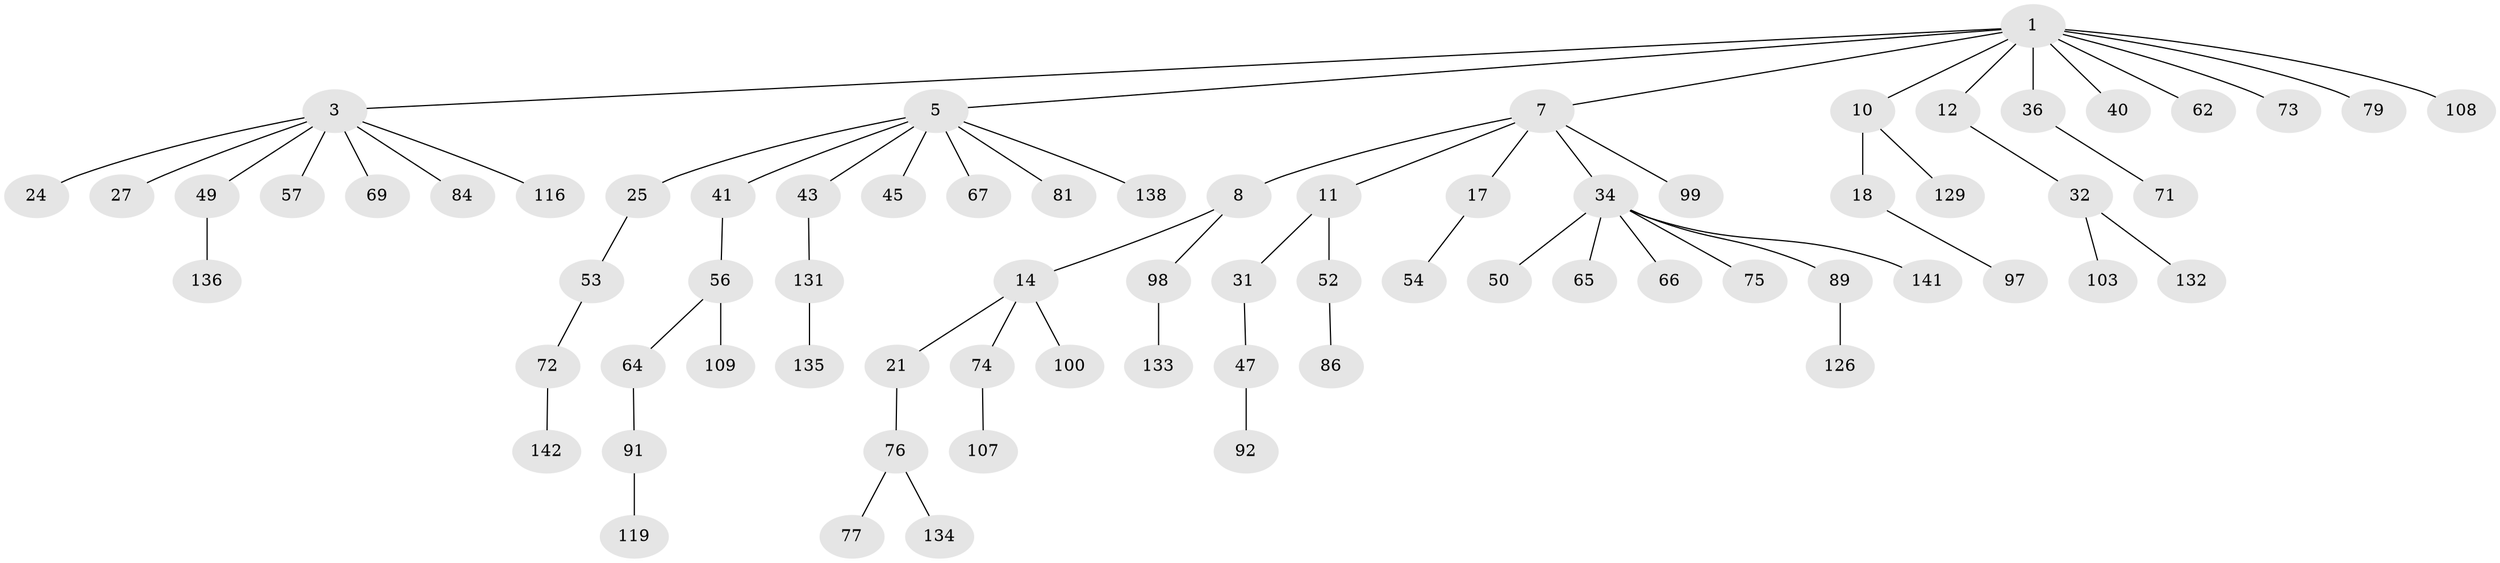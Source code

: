 // original degree distribution, {4: 0.041666666666666664, 6: 0.013888888888888888, 5: 0.034722222222222224, 7: 0.013888888888888888, 3: 0.1388888888888889, 1: 0.4652777777777778, 2: 0.2916666666666667}
// Generated by graph-tools (version 1.1) at 2025/15/03/09/25 04:15:34]
// undirected, 72 vertices, 71 edges
graph export_dot {
graph [start="1"]
  node [color=gray90,style=filled];
  1 [super="+2+20"];
  3 [super="+4+6+87+127"];
  5 [super="+124+9+82"];
  7 [super="+16+51+120"];
  8;
  10 [super="+13+23"];
  11 [super="+61"];
  12 [super="+15"];
  14 [super="+19+22"];
  17 [super="+33+113"];
  18 [super="+35"];
  21;
  24 [super="+68"];
  25 [super="+30"];
  27 [super="+38"];
  31 [super="+39"];
  32;
  34 [super="+42"];
  36 [super="+101+46"];
  40 [super="+128"];
  41 [super="+48"];
  43 [super="+93"];
  45 [super="+94+105"];
  47 [super="+117"];
  49;
  50;
  52 [super="+59"];
  53 [super="+70+63+122"];
  54;
  56;
  57;
  62;
  64;
  65;
  66;
  67 [super="+121"];
  69;
  71 [super="+90"];
  72;
  73;
  74;
  75 [super="+80"];
  76 [super="+143"];
  77 [super="+78"];
  79;
  81 [super="+139"];
  84;
  86 [super="+118"];
  89 [super="+110"];
  91;
  92;
  97 [super="+104"];
  98 [super="+112"];
  99;
  100;
  103;
  107;
  108 [super="+130"];
  109 [super="+144"];
  116;
  119;
  126;
  129;
  131;
  132;
  133;
  134;
  135;
  136;
  138;
  141;
  142;
  1 -- 3;
  1 -- 7;
  1 -- 5;
  1 -- 40;
  1 -- 10;
  1 -- 108;
  1 -- 12;
  1 -- 36;
  1 -- 73;
  1 -- 62;
  1 -- 79;
  3 -- 49;
  3 -- 69;
  3 -- 57;
  3 -- 116;
  3 -- 84;
  3 -- 24;
  3 -- 27;
  5 -- 43;
  5 -- 81;
  5 -- 67;
  5 -- 25;
  5 -- 45;
  5 -- 41;
  5 -- 138;
  7 -- 8;
  7 -- 11;
  7 -- 17;
  7 -- 34;
  7 -- 99;
  8 -- 14;
  8 -- 98;
  10 -- 18;
  10 -- 129;
  11 -- 31;
  11 -- 52;
  12 -- 32;
  14 -- 100;
  14 -- 21;
  14 -- 74;
  17 -- 54;
  18 -- 97;
  21 -- 76;
  25 -- 53;
  31 -- 47;
  32 -- 103;
  32 -- 132;
  34 -- 75;
  34 -- 65;
  34 -- 66;
  34 -- 50;
  34 -- 89;
  34 -- 141;
  36 -- 71;
  41 -- 56;
  43 -- 131;
  47 -- 92;
  49 -- 136;
  52 -- 86;
  53 -- 72;
  56 -- 64;
  56 -- 109;
  64 -- 91;
  72 -- 142;
  74 -- 107;
  76 -- 77;
  76 -- 134;
  89 -- 126;
  91 -- 119;
  98 -- 133;
  131 -- 135;
}
